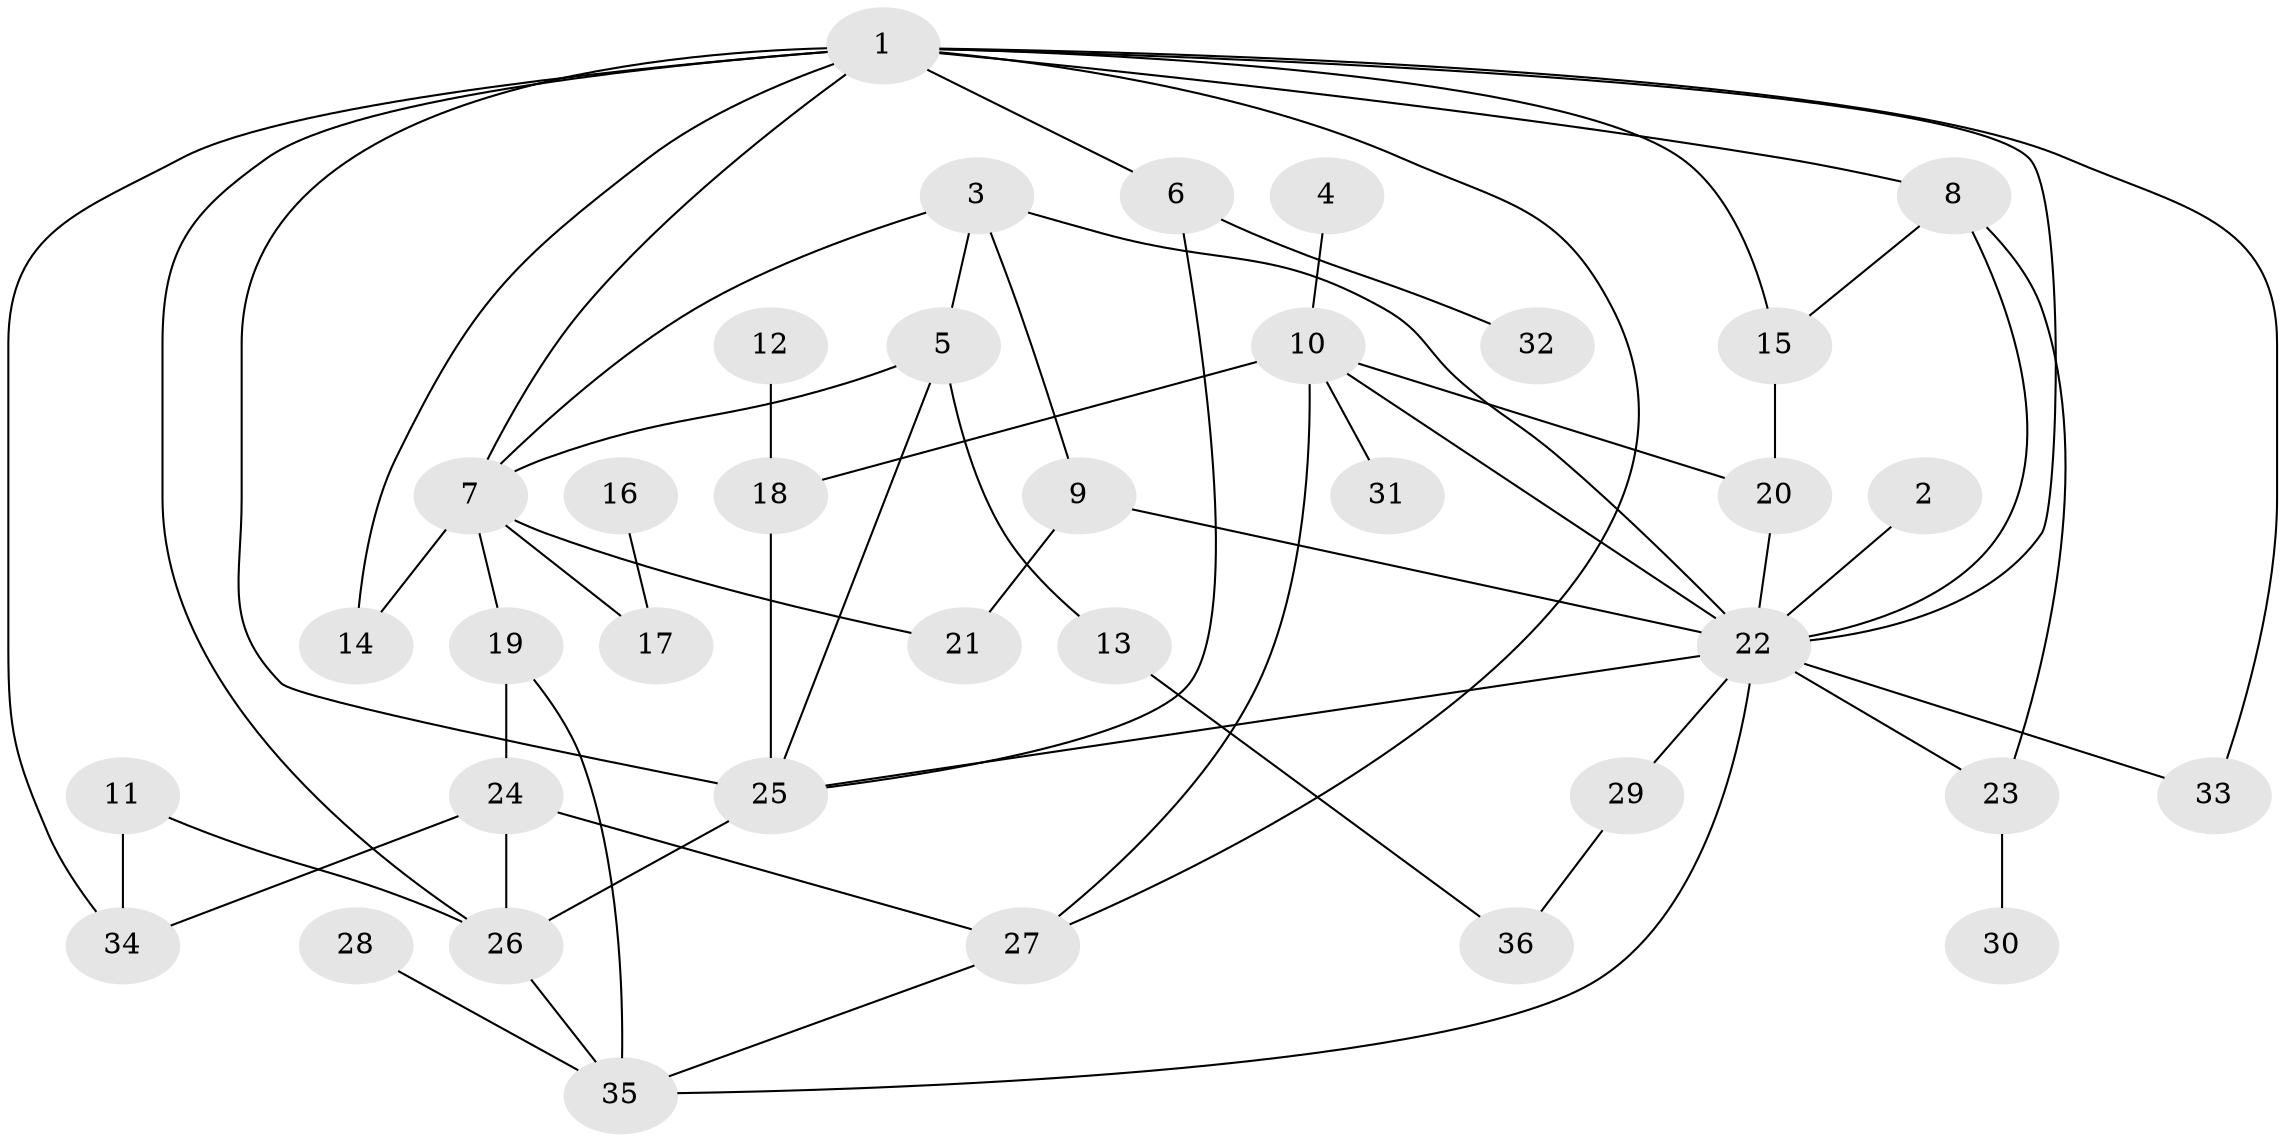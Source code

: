 // original degree distribution, {4: 0.125, 5: 0.06944444444444445, 2: 0.3055555555555556, 9: 0.013888888888888888, 3: 0.2361111111111111, 6: 0.013888888888888888, 7: 0.013888888888888888, 1: 0.2222222222222222}
// Generated by graph-tools (version 1.1) at 2025/25/03/09/25 03:25:28]
// undirected, 36 vertices, 60 edges
graph export_dot {
graph [start="1"]
  node [color=gray90,style=filled];
  1;
  2;
  3;
  4;
  5;
  6;
  7;
  8;
  9;
  10;
  11;
  12;
  13;
  14;
  15;
  16;
  17;
  18;
  19;
  20;
  21;
  22;
  23;
  24;
  25;
  26;
  27;
  28;
  29;
  30;
  31;
  32;
  33;
  34;
  35;
  36;
  1 -- 6 [weight=1.0];
  1 -- 7 [weight=1.0];
  1 -- 8 [weight=1.0];
  1 -- 14 [weight=1.0];
  1 -- 15 [weight=1.0];
  1 -- 22 [weight=1.0];
  1 -- 25 [weight=2.0];
  1 -- 26 [weight=1.0];
  1 -- 27 [weight=1.0];
  1 -- 33 [weight=1.0];
  1 -- 34 [weight=1.0];
  2 -- 22 [weight=1.0];
  3 -- 5 [weight=1.0];
  3 -- 7 [weight=1.0];
  3 -- 9 [weight=1.0];
  3 -- 22 [weight=1.0];
  4 -- 10 [weight=1.0];
  5 -- 7 [weight=1.0];
  5 -- 13 [weight=1.0];
  5 -- 25 [weight=1.0];
  6 -- 25 [weight=1.0];
  6 -- 32 [weight=1.0];
  7 -- 14 [weight=1.0];
  7 -- 17 [weight=1.0];
  7 -- 19 [weight=1.0];
  7 -- 21 [weight=1.0];
  8 -- 15 [weight=1.0];
  8 -- 22 [weight=1.0];
  8 -- 23 [weight=1.0];
  9 -- 21 [weight=1.0];
  9 -- 22 [weight=1.0];
  10 -- 18 [weight=1.0];
  10 -- 20 [weight=1.0];
  10 -- 22 [weight=1.0];
  10 -- 27 [weight=1.0];
  10 -- 31 [weight=1.0];
  11 -- 26 [weight=1.0];
  11 -- 34 [weight=1.0];
  12 -- 18 [weight=1.0];
  13 -- 36 [weight=1.0];
  15 -- 20 [weight=1.0];
  16 -- 17 [weight=1.0];
  18 -- 25 [weight=1.0];
  19 -- 24 [weight=1.0];
  19 -- 35 [weight=1.0];
  20 -- 22 [weight=1.0];
  22 -- 23 [weight=1.0];
  22 -- 25 [weight=1.0];
  22 -- 29 [weight=1.0];
  22 -- 33 [weight=1.0];
  22 -- 35 [weight=1.0];
  23 -- 30 [weight=1.0];
  24 -- 26 [weight=1.0];
  24 -- 27 [weight=1.0];
  24 -- 34 [weight=1.0];
  25 -- 26 [weight=1.0];
  26 -- 35 [weight=1.0];
  27 -- 35 [weight=1.0];
  28 -- 35 [weight=1.0];
  29 -- 36 [weight=1.0];
}
